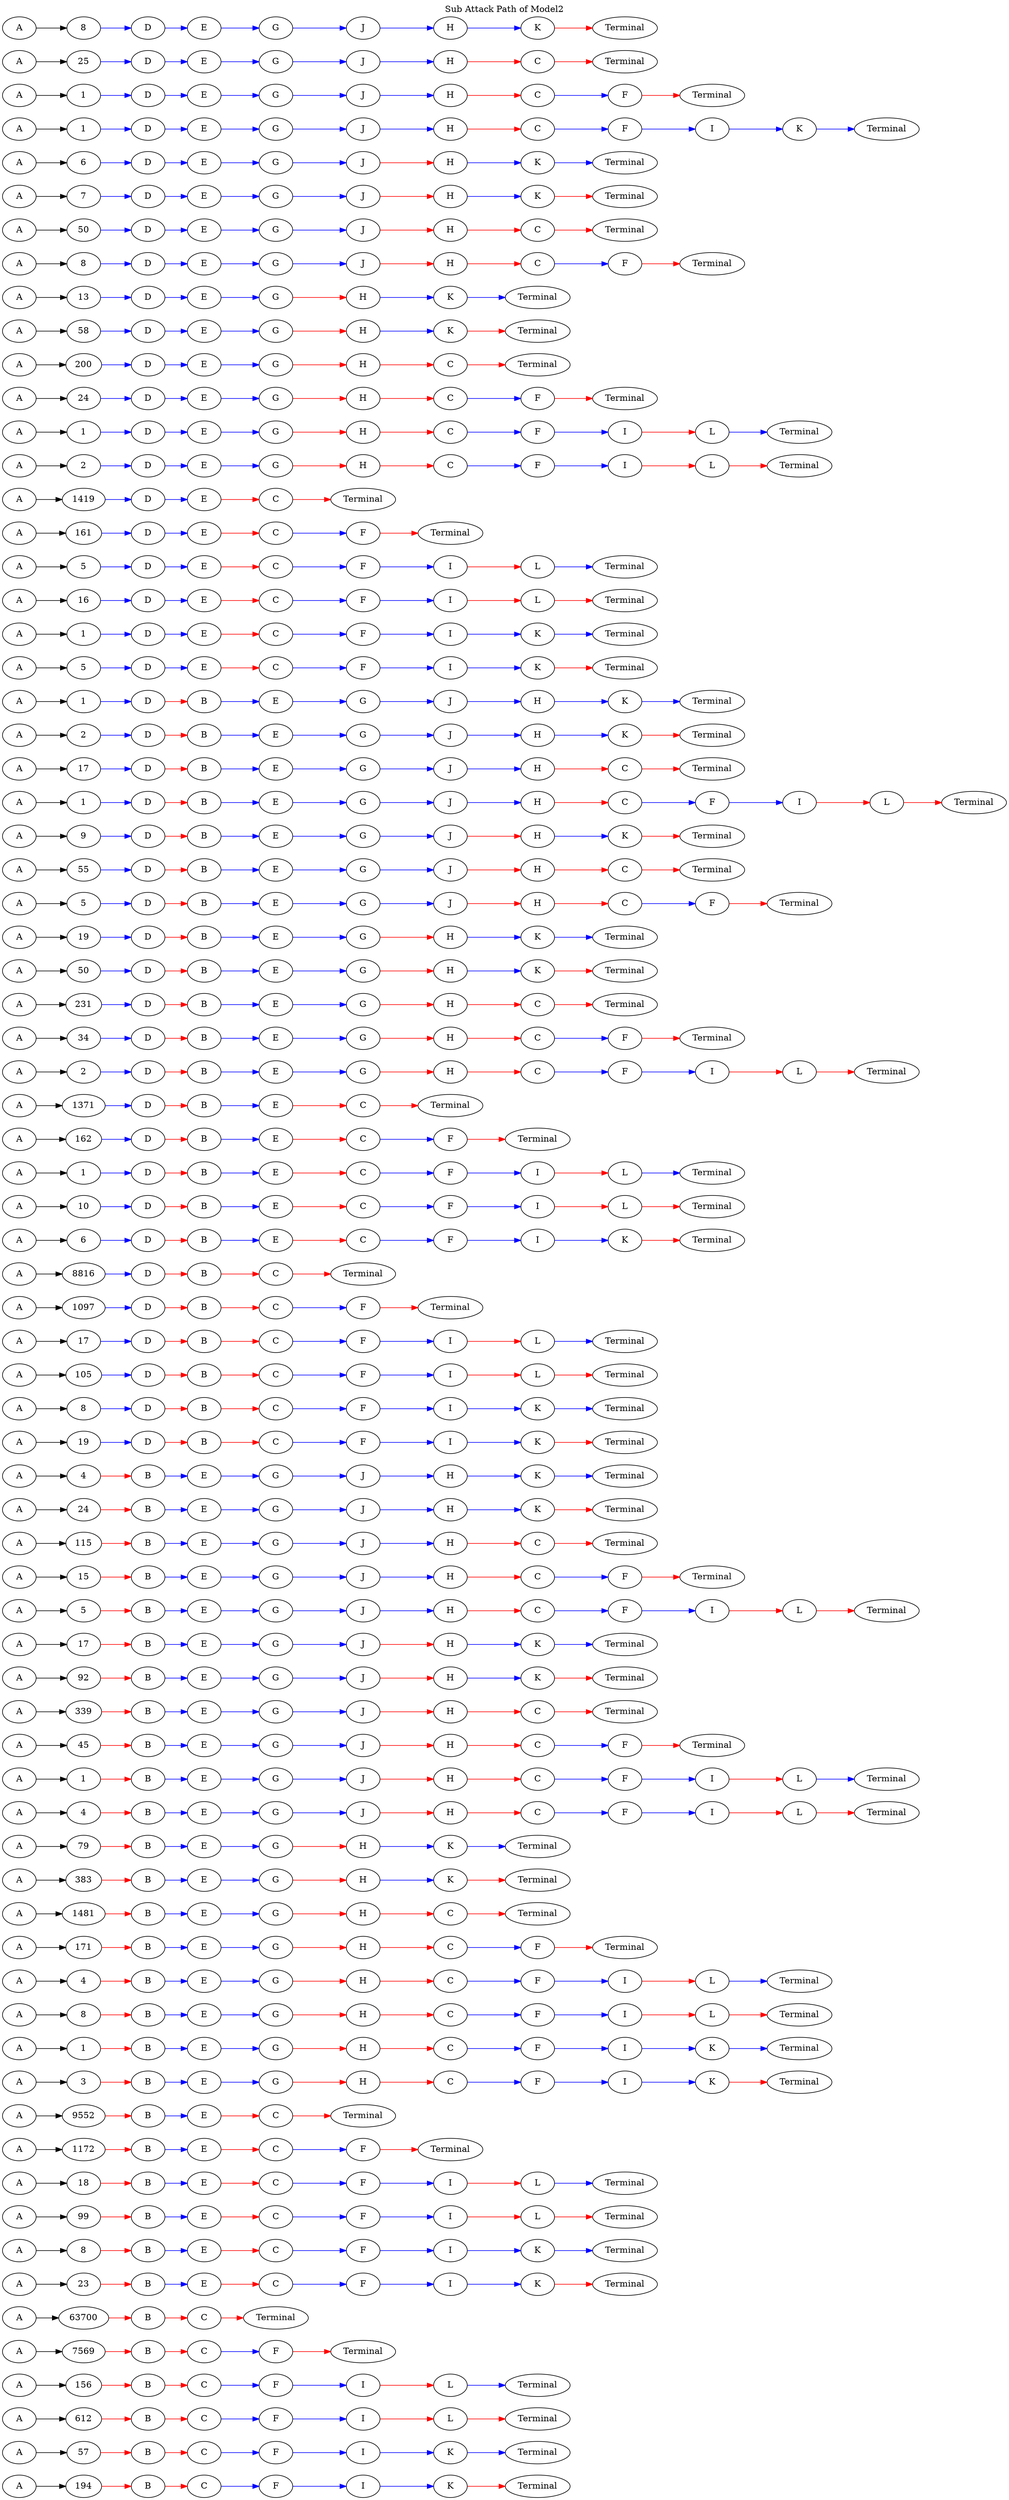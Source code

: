 // Sub Attack Path
digraph SubAttackPathModel {
	graph [label="Sub Attack Path of Model2" labelloc=t rankdir=LR]
	A1 [label=A]
	number_of_attack1 [label=194]
	A1 -> number_of_attack1
	B1 [label=B]
	number_of_attack1 -> B1 [color=red]
	C1 [label=C]
	B1 -> C1 [color=red]
	F1 [label=F]
	C1 -> F1 [color=blue]
	I1 [label=I]
	F1 -> I1 [color=blue]
	K1 [label=K]
	I1 -> K1 [color=blue]
	Terminal1 [label=Terminal]
	K1 -> Terminal1 [color=red]
	A2 [label=A]
	number_of_attack2 [label=57]
	A2 -> number_of_attack2
	B2 [label=B]
	number_of_attack2 -> B2 [color=red]
	C2 [label=C]
	B2 -> C2 [color=red]
	F2 [label=F]
	C2 -> F2 [color=blue]
	I2 [label=I]
	F2 -> I2 [color=blue]
	K2 [label=K]
	I2 -> K2 [color=blue]
	Terminal2 [label=Terminal]
	K2 -> Terminal2 [color=blue]
	A3 [label=A]
	number_of_attack3 [label=612]
	A3 -> number_of_attack3
	B3 [label=B]
	number_of_attack3 -> B3 [color=red]
	C3 [label=C]
	B3 -> C3 [color=red]
	F3 [label=F]
	C3 -> F3 [color=blue]
	I3 [label=I]
	F3 -> I3 [color=blue]
	L3 [label=L]
	I3 -> L3 [color=red]
	Terminal3 [label=Terminal]
	L3 -> Terminal3 [color=red]
	A4 [label=A]
	number_of_attack4 [label=156]
	A4 -> number_of_attack4
	B4 [label=B]
	number_of_attack4 -> B4 [color=red]
	C4 [label=C]
	B4 -> C4 [color=red]
	F4 [label=F]
	C4 -> F4 [color=blue]
	I4 [label=I]
	F4 -> I4 [color=blue]
	L4 [label=L]
	I4 -> L4 [color=red]
	Terminal4 [label=Terminal]
	L4 -> Terminal4 [color=blue]
	A5 [label=A]
	number_of_attack5 [label=7569]
	A5 -> number_of_attack5
	B5 [label=B]
	number_of_attack5 -> B5 [color=red]
	C5 [label=C]
	B5 -> C5 [color=red]
	F5 [label=F]
	C5 -> F5 [color=blue]
	Terminal5 [label=Terminal]
	F5 -> Terminal5 [color=red]
	A6 [label=A]
	number_of_attack6 [label=63700]
	A6 -> number_of_attack6
	B6 [label=B]
	number_of_attack6 -> B6 [color=red]
	C6 [label=C]
	B6 -> C6 [color=red]
	Terminal6 [label=Terminal]
	C6 -> Terminal6 [color=red]
	A7 [label=A]
	number_of_attack7 [label=23]
	A7 -> number_of_attack7
	B7 [label=B]
	number_of_attack7 -> B7 [color=red]
	E7 [label=E]
	B7 -> E7 [color=blue]
	C7 [label=C]
	E7 -> C7 [color=red]
	F7 [label=F]
	C7 -> F7 [color=blue]
	I7 [label=I]
	F7 -> I7 [color=blue]
	K7 [label=K]
	I7 -> K7 [color=blue]
	Terminal7 [label=Terminal]
	K7 -> Terminal7 [color=red]
	A8 [label=A]
	number_of_attack8 [label=8]
	A8 -> number_of_attack8
	B8 [label=B]
	number_of_attack8 -> B8 [color=red]
	E8 [label=E]
	B8 -> E8 [color=blue]
	C8 [label=C]
	E8 -> C8 [color=red]
	F8 [label=F]
	C8 -> F8 [color=blue]
	I8 [label=I]
	F8 -> I8 [color=blue]
	K8 [label=K]
	I8 -> K8 [color=blue]
	Terminal8 [label=Terminal]
	K8 -> Terminal8 [color=blue]
	A9 [label=A]
	number_of_attack9 [label=99]
	A9 -> number_of_attack9
	B9 [label=B]
	number_of_attack9 -> B9 [color=red]
	E9 [label=E]
	B9 -> E9 [color=blue]
	C9 [label=C]
	E9 -> C9 [color=red]
	F9 [label=F]
	C9 -> F9 [color=blue]
	I9 [label=I]
	F9 -> I9 [color=blue]
	L9 [label=L]
	I9 -> L9 [color=red]
	Terminal9 [label=Terminal]
	L9 -> Terminal9 [color=red]
	A10 [label=A]
	number_of_attack10 [label=18]
	A10 -> number_of_attack10
	B10 [label=B]
	number_of_attack10 -> B10 [color=red]
	E10 [label=E]
	B10 -> E10 [color=blue]
	C10 [label=C]
	E10 -> C10 [color=red]
	F10 [label=F]
	C10 -> F10 [color=blue]
	I10 [label=I]
	F10 -> I10 [color=blue]
	L10 [label=L]
	I10 -> L10 [color=red]
	Terminal10 [label=Terminal]
	L10 -> Terminal10 [color=blue]
	A11 [label=A]
	number_of_attack11 [label=1172]
	A11 -> number_of_attack11
	B11 [label=B]
	number_of_attack11 -> B11 [color=red]
	E11 [label=E]
	B11 -> E11 [color=blue]
	C11 [label=C]
	E11 -> C11 [color=red]
	F11 [label=F]
	C11 -> F11 [color=blue]
	Terminal11 [label=Terminal]
	F11 -> Terminal11 [color=red]
	A12 [label=A]
	number_of_attack12 [label=9552]
	A12 -> number_of_attack12
	B12 [label=B]
	number_of_attack12 -> B12 [color=red]
	E12 [label=E]
	B12 -> E12 [color=blue]
	C12 [label=C]
	E12 -> C12 [color=red]
	Terminal12 [label=Terminal]
	C12 -> Terminal12 [color=red]
	A13 [label=A]
	number_of_attack13 [label=3]
	A13 -> number_of_attack13
	B13 [label=B]
	number_of_attack13 -> B13 [color=red]
	E13 [label=E]
	B13 -> E13 [color=blue]
	G13 [label=G]
	E13 -> G13 [color=blue]
	H13 [label=H]
	G13 -> H13 [color=red]
	C13 [label=C]
	H13 -> C13 [color=red]
	F13 [label=F]
	C13 -> F13 [color=blue]
	I13 [label=I]
	F13 -> I13 [color=blue]
	K13 [label=K]
	I13 -> K13 [color=blue]
	Terminal13 [label=Terminal]
	K13 -> Terminal13 [color=red]
	A14 [label=A]
	number_of_attack14 [label=1]
	A14 -> number_of_attack14
	B14 [label=B]
	number_of_attack14 -> B14 [color=red]
	E14 [label=E]
	B14 -> E14 [color=blue]
	G14 [label=G]
	E14 -> G14 [color=blue]
	H14 [label=H]
	G14 -> H14 [color=red]
	C14 [label=C]
	H14 -> C14 [color=red]
	F14 [label=F]
	C14 -> F14 [color=blue]
	I14 [label=I]
	F14 -> I14 [color=blue]
	K14 [label=K]
	I14 -> K14 [color=blue]
	Terminal14 [label=Terminal]
	K14 -> Terminal14 [color=blue]
	A15 [label=A]
	number_of_attack15 [label=8]
	A15 -> number_of_attack15
	B15 [label=B]
	number_of_attack15 -> B15 [color=red]
	E15 [label=E]
	B15 -> E15 [color=blue]
	G15 [label=G]
	E15 -> G15 [color=blue]
	H15 [label=H]
	G15 -> H15 [color=red]
	C15 [label=C]
	H15 -> C15 [color=red]
	F15 [label=F]
	C15 -> F15 [color=blue]
	I15 [label=I]
	F15 -> I15 [color=blue]
	L15 [label=L]
	I15 -> L15 [color=red]
	Terminal15 [label=Terminal]
	L15 -> Terminal15 [color=red]
	A16 [label=A]
	number_of_attack16 [label=4]
	A16 -> number_of_attack16
	B16 [label=B]
	number_of_attack16 -> B16 [color=red]
	E16 [label=E]
	B16 -> E16 [color=blue]
	G16 [label=G]
	E16 -> G16 [color=blue]
	H16 [label=H]
	G16 -> H16 [color=red]
	C16 [label=C]
	H16 -> C16 [color=red]
	F16 [label=F]
	C16 -> F16 [color=blue]
	I16 [label=I]
	F16 -> I16 [color=blue]
	L16 [label=L]
	I16 -> L16 [color=red]
	Terminal16 [label=Terminal]
	L16 -> Terminal16 [color=blue]
	A17 [label=A]
	number_of_attack17 [label=171]
	A17 -> number_of_attack17
	B17 [label=B]
	number_of_attack17 -> B17 [color=red]
	E17 [label=E]
	B17 -> E17 [color=blue]
	G17 [label=G]
	E17 -> G17 [color=blue]
	H17 [label=H]
	G17 -> H17 [color=red]
	C17 [label=C]
	H17 -> C17 [color=red]
	F17 [label=F]
	C17 -> F17 [color=blue]
	Terminal17 [label=Terminal]
	F17 -> Terminal17 [color=red]
	A18 [label=A]
	number_of_attack18 [label=1481]
	A18 -> number_of_attack18
	B18 [label=B]
	number_of_attack18 -> B18 [color=red]
	E18 [label=E]
	B18 -> E18 [color=blue]
	G18 [label=G]
	E18 -> G18 [color=blue]
	H18 [label=H]
	G18 -> H18 [color=red]
	C18 [label=C]
	H18 -> C18 [color=red]
	Terminal18 [label=Terminal]
	C18 -> Terminal18 [color=red]
	A19 [label=A]
	number_of_attack19 [label=383]
	A19 -> number_of_attack19
	B19 [label=B]
	number_of_attack19 -> B19 [color=red]
	E19 [label=E]
	B19 -> E19 [color=blue]
	G19 [label=G]
	E19 -> G19 [color=blue]
	H19 [label=H]
	G19 -> H19 [color=red]
	K19 [label=K]
	H19 -> K19 [color=blue]
	Terminal19 [label=Terminal]
	K19 -> Terminal19 [color=red]
	A20 [label=A]
	number_of_attack20 [label=79]
	A20 -> number_of_attack20
	B20 [label=B]
	number_of_attack20 -> B20 [color=red]
	E20 [label=E]
	B20 -> E20 [color=blue]
	G20 [label=G]
	E20 -> G20 [color=blue]
	H20 [label=H]
	G20 -> H20 [color=red]
	K20 [label=K]
	H20 -> K20 [color=blue]
	Terminal20 [label=Terminal]
	K20 -> Terminal20 [color=blue]
	A21 [label=A]
	number_of_attack21 [label=4]
	A21 -> number_of_attack21
	B21 [label=B]
	number_of_attack21 -> B21 [color=red]
	E21 [label=E]
	B21 -> E21 [color=blue]
	G21 [label=G]
	E21 -> G21 [color=blue]
	J21 [label=J]
	G21 -> J21 [color=blue]
	H21 [label=H]
	J21 -> H21 [color=red]
	C21 [label=C]
	H21 -> C21 [color=red]
	F21 [label=F]
	C21 -> F21 [color=blue]
	I21 [label=I]
	F21 -> I21 [color=blue]
	L21 [label=L]
	I21 -> L21 [color=red]
	Terminal21 [label=Terminal]
	L21 -> Terminal21 [color=red]
	A22 [label=A]
	number_of_attack22 [label=1]
	A22 -> number_of_attack22
	B22 [label=B]
	number_of_attack22 -> B22 [color=red]
	E22 [label=E]
	B22 -> E22 [color=blue]
	G22 [label=G]
	E22 -> G22 [color=blue]
	J22 [label=J]
	G22 -> J22 [color=blue]
	H22 [label=H]
	J22 -> H22 [color=red]
	C22 [label=C]
	H22 -> C22 [color=red]
	F22 [label=F]
	C22 -> F22 [color=blue]
	I22 [label=I]
	F22 -> I22 [color=blue]
	L22 [label=L]
	I22 -> L22 [color=red]
	Terminal22 [label=Terminal]
	L22 -> Terminal22 [color=blue]
	A23 [label=A]
	number_of_attack23 [label=45]
	A23 -> number_of_attack23
	B23 [label=B]
	number_of_attack23 -> B23 [color=red]
	E23 [label=E]
	B23 -> E23 [color=blue]
	G23 [label=G]
	E23 -> G23 [color=blue]
	J23 [label=J]
	G23 -> J23 [color=blue]
	H23 [label=H]
	J23 -> H23 [color=red]
	C23 [label=C]
	H23 -> C23 [color=red]
	F23 [label=F]
	C23 -> F23 [color=blue]
	Terminal23 [label=Terminal]
	F23 -> Terminal23 [color=red]
	A24 [label=A]
	number_of_attack24 [label=339]
	A24 -> number_of_attack24
	B24 [label=B]
	number_of_attack24 -> B24 [color=red]
	E24 [label=E]
	B24 -> E24 [color=blue]
	G24 [label=G]
	E24 -> G24 [color=blue]
	J24 [label=J]
	G24 -> J24 [color=blue]
	H24 [label=H]
	J24 -> H24 [color=red]
	C24 [label=C]
	H24 -> C24 [color=red]
	Terminal24 [label=Terminal]
	C24 -> Terminal24 [color=red]
	A25 [label=A]
	number_of_attack25 [label=92]
	A25 -> number_of_attack25
	B25 [label=B]
	number_of_attack25 -> B25 [color=red]
	E25 [label=E]
	B25 -> E25 [color=blue]
	G25 [label=G]
	E25 -> G25 [color=blue]
	J25 [label=J]
	G25 -> J25 [color=blue]
	H25 [label=H]
	J25 -> H25 [color=red]
	K25 [label=K]
	H25 -> K25 [color=blue]
	Terminal25 [label=Terminal]
	K25 -> Terminal25 [color=red]
	A26 [label=A]
	number_of_attack26 [label=17]
	A26 -> number_of_attack26
	B26 [label=B]
	number_of_attack26 -> B26 [color=red]
	E26 [label=E]
	B26 -> E26 [color=blue]
	G26 [label=G]
	E26 -> G26 [color=blue]
	J26 [label=J]
	G26 -> J26 [color=blue]
	H26 [label=H]
	J26 -> H26 [color=red]
	K26 [label=K]
	H26 -> K26 [color=blue]
	Terminal26 [label=Terminal]
	K26 -> Terminal26 [color=blue]
	A27 [label=A]
	number_of_attack27 [label=5]
	A27 -> number_of_attack27
	B27 [label=B]
	number_of_attack27 -> B27 [color=red]
	E27 [label=E]
	B27 -> E27 [color=blue]
	G27 [label=G]
	E27 -> G27 [color=blue]
	J27 [label=J]
	G27 -> J27 [color=blue]
	H27 [label=H]
	J27 -> H27 [color=blue]
	C27 [label=C]
	H27 -> C27 [color=red]
	F27 [label=F]
	C27 -> F27 [color=blue]
	I27 [label=I]
	F27 -> I27 [color=blue]
	L27 [label=L]
	I27 -> L27 [color=red]
	Terminal27 [label=Terminal]
	L27 -> Terminal27 [color=red]
	A28 [label=A]
	number_of_attack28 [label=15]
	A28 -> number_of_attack28
	B28 [label=B]
	number_of_attack28 -> B28 [color=red]
	E28 [label=E]
	B28 -> E28 [color=blue]
	G28 [label=G]
	E28 -> G28 [color=blue]
	J28 [label=J]
	G28 -> J28 [color=blue]
	H28 [label=H]
	J28 -> H28 [color=blue]
	C28 [label=C]
	H28 -> C28 [color=red]
	F28 [label=F]
	C28 -> F28 [color=blue]
	Terminal28 [label=Terminal]
	F28 -> Terminal28 [color=red]
	A29 [label=A]
	number_of_attack29 [label=115]
	A29 -> number_of_attack29
	B29 [label=B]
	number_of_attack29 -> B29 [color=red]
	E29 [label=E]
	B29 -> E29 [color=blue]
	G29 [label=G]
	E29 -> G29 [color=blue]
	J29 [label=J]
	G29 -> J29 [color=blue]
	H29 [label=H]
	J29 -> H29 [color=blue]
	C29 [label=C]
	H29 -> C29 [color=red]
	Terminal29 [label=Terminal]
	C29 -> Terminal29 [color=red]
	A30 [label=A]
	number_of_attack30 [label=24]
	A30 -> number_of_attack30
	B30 [label=B]
	number_of_attack30 -> B30 [color=red]
	E30 [label=E]
	B30 -> E30 [color=blue]
	G30 [label=G]
	E30 -> G30 [color=blue]
	J30 [label=J]
	G30 -> J30 [color=blue]
	H30 [label=H]
	J30 -> H30 [color=blue]
	K30 [label=K]
	H30 -> K30 [color=blue]
	Terminal30 [label=Terminal]
	K30 -> Terminal30 [color=red]
	A31 [label=A]
	number_of_attack31 [label=4]
	A31 -> number_of_attack31
	B31 [label=B]
	number_of_attack31 -> B31 [color=red]
	E31 [label=E]
	B31 -> E31 [color=blue]
	G31 [label=G]
	E31 -> G31 [color=blue]
	J31 [label=J]
	G31 -> J31 [color=blue]
	H31 [label=H]
	J31 -> H31 [color=blue]
	K31 [label=K]
	H31 -> K31 [color=blue]
	Terminal31 [label=Terminal]
	K31 -> Terminal31 [color=blue]
	A32 [label=A]
	number_of_attack32 [label=19]
	A32 -> number_of_attack32
	D32 [label=D]
	number_of_attack32 -> D32 [color=blue]
	B32 [label=B]
	D32 -> B32 [color=red]
	C32 [label=C]
	B32 -> C32 [color=red]
	F32 [label=F]
	C32 -> F32 [color=blue]
	I32 [label=I]
	F32 -> I32 [color=blue]
	K32 [label=K]
	I32 -> K32 [color=blue]
	Terminal32 [label=Terminal]
	K32 -> Terminal32 [color=red]
	A33 [label=A]
	number_of_attack33 [label=8]
	A33 -> number_of_attack33
	D33 [label=D]
	number_of_attack33 -> D33 [color=blue]
	B33 [label=B]
	D33 -> B33 [color=red]
	C33 [label=C]
	B33 -> C33 [color=red]
	F33 [label=F]
	C33 -> F33 [color=blue]
	I33 [label=I]
	F33 -> I33 [color=blue]
	K33 [label=K]
	I33 -> K33 [color=blue]
	Terminal33 [label=Terminal]
	K33 -> Terminal33 [color=blue]
	A34 [label=A]
	number_of_attack34 [label=105]
	A34 -> number_of_attack34
	D34 [label=D]
	number_of_attack34 -> D34 [color=blue]
	B34 [label=B]
	D34 -> B34 [color=red]
	C34 [label=C]
	B34 -> C34 [color=red]
	F34 [label=F]
	C34 -> F34 [color=blue]
	I34 [label=I]
	F34 -> I34 [color=blue]
	L34 [label=L]
	I34 -> L34 [color=red]
	Terminal34 [label=Terminal]
	L34 -> Terminal34 [color=red]
	A35 [label=A]
	number_of_attack35 [label=17]
	A35 -> number_of_attack35
	D35 [label=D]
	number_of_attack35 -> D35 [color=blue]
	B35 [label=B]
	D35 -> B35 [color=red]
	C35 [label=C]
	B35 -> C35 [color=red]
	F35 [label=F]
	C35 -> F35 [color=blue]
	I35 [label=I]
	F35 -> I35 [color=blue]
	L35 [label=L]
	I35 -> L35 [color=red]
	Terminal35 [label=Terminal]
	L35 -> Terminal35 [color=blue]
	A36 [label=A]
	number_of_attack36 [label=1097]
	A36 -> number_of_attack36
	D36 [label=D]
	number_of_attack36 -> D36 [color=blue]
	B36 [label=B]
	D36 -> B36 [color=red]
	C36 [label=C]
	B36 -> C36 [color=red]
	F36 [label=F]
	C36 -> F36 [color=blue]
	Terminal36 [label=Terminal]
	F36 -> Terminal36 [color=red]
	A37 [label=A]
	number_of_attack37 [label=8816]
	A37 -> number_of_attack37
	D37 [label=D]
	number_of_attack37 -> D37 [color=blue]
	B37 [label=B]
	D37 -> B37 [color=red]
	C37 [label=C]
	B37 -> C37 [color=red]
	Terminal37 [label=Terminal]
	C37 -> Terminal37 [color=red]
	A38 [label=A]
	number_of_attack38 [label=6]
	A38 -> number_of_attack38
	D38 [label=D]
	number_of_attack38 -> D38 [color=blue]
	B38 [label=B]
	D38 -> B38 [color=red]
	E38 [label=E]
	B38 -> E38 [color=blue]
	C38 [label=C]
	E38 -> C38 [color=red]
	F38 [label=F]
	C38 -> F38 [color=blue]
	I38 [label=I]
	F38 -> I38 [color=blue]
	K38 [label=K]
	I38 -> K38 [color=blue]
	Terminal38 [label=Terminal]
	K38 -> Terminal38 [color=red]
	A39 [label=A]
	number_of_attack39 [label=10]
	A39 -> number_of_attack39
	D39 [label=D]
	number_of_attack39 -> D39 [color=blue]
	B39 [label=B]
	D39 -> B39 [color=red]
	E39 [label=E]
	B39 -> E39 [color=blue]
	C39 [label=C]
	E39 -> C39 [color=red]
	F39 [label=F]
	C39 -> F39 [color=blue]
	I39 [label=I]
	F39 -> I39 [color=blue]
	L39 [label=L]
	I39 -> L39 [color=red]
	Terminal39 [label=Terminal]
	L39 -> Terminal39 [color=red]
	A40 [label=A]
	number_of_attack40 [label=1]
	A40 -> number_of_attack40
	D40 [label=D]
	number_of_attack40 -> D40 [color=blue]
	B40 [label=B]
	D40 -> B40 [color=red]
	E40 [label=E]
	B40 -> E40 [color=blue]
	C40 [label=C]
	E40 -> C40 [color=red]
	F40 [label=F]
	C40 -> F40 [color=blue]
	I40 [label=I]
	F40 -> I40 [color=blue]
	L40 [label=L]
	I40 -> L40 [color=red]
	Terminal40 [label=Terminal]
	L40 -> Terminal40 [color=blue]
	A41 [label=A]
	number_of_attack41 [label=162]
	A41 -> number_of_attack41
	D41 [label=D]
	number_of_attack41 -> D41 [color=blue]
	B41 [label=B]
	D41 -> B41 [color=red]
	E41 [label=E]
	B41 -> E41 [color=blue]
	C41 [label=C]
	E41 -> C41 [color=red]
	F41 [label=F]
	C41 -> F41 [color=blue]
	Terminal41 [label=Terminal]
	F41 -> Terminal41 [color=red]
	A42 [label=A]
	number_of_attack42 [label=1371]
	A42 -> number_of_attack42
	D42 [label=D]
	number_of_attack42 -> D42 [color=blue]
	B42 [label=B]
	D42 -> B42 [color=red]
	E42 [label=E]
	B42 -> E42 [color=blue]
	C42 [label=C]
	E42 -> C42 [color=red]
	Terminal42 [label=Terminal]
	C42 -> Terminal42 [color=red]
	A43 [label=A]
	number_of_attack43 [label=2]
	A43 -> number_of_attack43
	D43 [label=D]
	number_of_attack43 -> D43 [color=blue]
	B43 [label=B]
	D43 -> B43 [color=red]
	E43 [label=E]
	B43 -> E43 [color=blue]
	G43 [label=G]
	E43 -> G43 [color=blue]
	H43 [label=H]
	G43 -> H43 [color=red]
	C43 [label=C]
	H43 -> C43 [color=red]
	F43 [label=F]
	C43 -> F43 [color=blue]
	I43 [label=I]
	F43 -> I43 [color=blue]
	L43 [label=L]
	I43 -> L43 [color=red]
	Terminal43 [label=Terminal]
	L43 -> Terminal43 [color=red]
	A44 [label=A]
	number_of_attack44 [label=34]
	A44 -> number_of_attack44
	D44 [label=D]
	number_of_attack44 -> D44 [color=blue]
	B44 [label=B]
	D44 -> B44 [color=red]
	E44 [label=E]
	B44 -> E44 [color=blue]
	G44 [label=G]
	E44 -> G44 [color=blue]
	H44 [label=H]
	G44 -> H44 [color=red]
	C44 [label=C]
	H44 -> C44 [color=red]
	F44 [label=F]
	C44 -> F44 [color=blue]
	Terminal44 [label=Terminal]
	F44 -> Terminal44 [color=red]
	A45 [label=A]
	number_of_attack45 [label=231]
	A45 -> number_of_attack45
	D45 [label=D]
	number_of_attack45 -> D45 [color=blue]
	B45 [label=B]
	D45 -> B45 [color=red]
	E45 [label=E]
	B45 -> E45 [color=blue]
	G45 [label=G]
	E45 -> G45 [color=blue]
	H45 [label=H]
	G45 -> H45 [color=red]
	C45 [label=C]
	H45 -> C45 [color=red]
	Terminal45 [label=Terminal]
	C45 -> Terminal45 [color=red]
	A46 [label=A]
	number_of_attack46 [label=50]
	A46 -> number_of_attack46
	D46 [label=D]
	number_of_attack46 -> D46 [color=blue]
	B46 [label=B]
	D46 -> B46 [color=red]
	E46 [label=E]
	B46 -> E46 [color=blue]
	G46 [label=G]
	E46 -> G46 [color=blue]
	H46 [label=H]
	G46 -> H46 [color=red]
	K46 [label=K]
	H46 -> K46 [color=blue]
	Terminal46 [label=Terminal]
	K46 -> Terminal46 [color=red]
	A47 [label=A]
	number_of_attack47 [label=19]
	A47 -> number_of_attack47
	D47 [label=D]
	number_of_attack47 -> D47 [color=blue]
	B47 [label=B]
	D47 -> B47 [color=red]
	E47 [label=E]
	B47 -> E47 [color=blue]
	G47 [label=G]
	E47 -> G47 [color=blue]
	H47 [label=H]
	G47 -> H47 [color=red]
	K47 [label=K]
	H47 -> K47 [color=blue]
	Terminal47 [label=Terminal]
	K47 -> Terminal47 [color=blue]
	A48 [label=A]
	number_of_attack48 [label=5]
	A48 -> number_of_attack48
	D48 [label=D]
	number_of_attack48 -> D48 [color=blue]
	B48 [label=B]
	D48 -> B48 [color=red]
	E48 [label=E]
	B48 -> E48 [color=blue]
	G48 [label=G]
	E48 -> G48 [color=blue]
	J48 [label=J]
	G48 -> J48 [color=blue]
	H48 [label=H]
	J48 -> H48 [color=red]
	C48 [label=C]
	H48 -> C48 [color=red]
	F48 [label=F]
	C48 -> F48 [color=blue]
	Terminal48 [label=Terminal]
	F48 -> Terminal48 [color=red]
	A49 [label=A]
	number_of_attack49 [label=55]
	A49 -> number_of_attack49
	D49 [label=D]
	number_of_attack49 -> D49 [color=blue]
	B49 [label=B]
	D49 -> B49 [color=red]
	E49 [label=E]
	B49 -> E49 [color=blue]
	G49 [label=G]
	E49 -> G49 [color=blue]
	J49 [label=J]
	G49 -> J49 [color=blue]
	H49 [label=H]
	J49 -> H49 [color=red]
	C49 [label=C]
	H49 -> C49 [color=red]
	Terminal49 [label=Terminal]
	C49 -> Terminal49 [color=red]
	A50 [label=A]
	number_of_attack50 [label=9]
	A50 -> number_of_attack50
	D50 [label=D]
	number_of_attack50 -> D50 [color=blue]
	B50 [label=B]
	D50 -> B50 [color=red]
	E50 [label=E]
	B50 -> E50 [color=blue]
	G50 [label=G]
	E50 -> G50 [color=blue]
	J50 [label=J]
	G50 -> J50 [color=blue]
	H50 [label=H]
	J50 -> H50 [color=red]
	K50 [label=K]
	H50 -> K50 [color=blue]
	Terminal50 [label=Terminal]
	K50 -> Terminal50 [color=red]
	A51 [label=A]
	number_of_attack51 [label=1]
	A51 -> number_of_attack51
	D51 [label=D]
	number_of_attack51 -> D51 [color=blue]
	B51 [label=B]
	D51 -> B51 [color=red]
	E51 [label=E]
	B51 -> E51 [color=blue]
	G51 [label=G]
	E51 -> G51 [color=blue]
	J51 [label=J]
	G51 -> J51 [color=blue]
	H51 [label=H]
	J51 -> H51 [color=blue]
	C51 [label=C]
	H51 -> C51 [color=red]
	F51 [label=F]
	C51 -> F51 [color=blue]
	I51 [label=I]
	F51 -> I51 [color=blue]
	L51 [label=L]
	I51 -> L51 [color=red]
	Terminal51 [label=Terminal]
	L51 -> Terminal51 [color=red]
	A52 [label=A]
	number_of_attack52 [label=17]
	A52 -> number_of_attack52
	D52 [label=D]
	number_of_attack52 -> D52 [color=blue]
	B52 [label=B]
	D52 -> B52 [color=red]
	E52 [label=E]
	B52 -> E52 [color=blue]
	G52 [label=G]
	E52 -> G52 [color=blue]
	J52 [label=J]
	G52 -> J52 [color=blue]
	H52 [label=H]
	J52 -> H52 [color=blue]
	C52 [label=C]
	H52 -> C52 [color=red]
	Terminal52 [label=Terminal]
	C52 -> Terminal52 [color=red]
	A53 [label=A]
	number_of_attack53 [label=2]
	A53 -> number_of_attack53
	D53 [label=D]
	number_of_attack53 -> D53 [color=blue]
	B53 [label=B]
	D53 -> B53 [color=red]
	E53 [label=E]
	B53 -> E53 [color=blue]
	G53 [label=G]
	E53 -> G53 [color=blue]
	J53 [label=J]
	G53 -> J53 [color=blue]
	H53 [label=H]
	J53 -> H53 [color=blue]
	K53 [label=K]
	H53 -> K53 [color=blue]
	Terminal53 [label=Terminal]
	K53 -> Terminal53 [color=red]
	A54 [label=A]
	number_of_attack54 [label=1]
	A54 -> number_of_attack54
	D54 [label=D]
	number_of_attack54 -> D54 [color=blue]
	B54 [label=B]
	D54 -> B54 [color=red]
	E54 [label=E]
	B54 -> E54 [color=blue]
	G54 [label=G]
	E54 -> G54 [color=blue]
	J54 [label=J]
	G54 -> J54 [color=blue]
	H54 [label=H]
	J54 -> H54 [color=blue]
	K54 [label=K]
	H54 -> K54 [color=blue]
	Terminal54 [label=Terminal]
	K54 -> Terminal54 [color=blue]
	A55 [label=A]
	number_of_attack55 [label=5]
	A55 -> number_of_attack55
	D55 [label=D]
	number_of_attack55 -> D55 [color=blue]
	E55 [label=E]
	D55 -> E55 [color=blue]
	C55 [label=C]
	E55 -> C55 [color=red]
	F55 [label=F]
	C55 -> F55 [color=blue]
	I55 [label=I]
	F55 -> I55 [color=blue]
	K55 [label=K]
	I55 -> K55 [color=blue]
	Terminal55 [label=Terminal]
	K55 -> Terminal55 [color=red]
	A56 [label=A]
	number_of_attack56 [label=1]
	A56 -> number_of_attack56
	D56 [label=D]
	number_of_attack56 -> D56 [color=blue]
	E56 [label=E]
	D56 -> E56 [color=blue]
	C56 [label=C]
	E56 -> C56 [color=red]
	F56 [label=F]
	C56 -> F56 [color=blue]
	I56 [label=I]
	F56 -> I56 [color=blue]
	K56 [label=K]
	I56 -> K56 [color=blue]
	Terminal56 [label=Terminal]
	K56 -> Terminal56 [color=blue]
	A57 [label=A]
	number_of_attack57 [label=16]
	A57 -> number_of_attack57
	D57 [label=D]
	number_of_attack57 -> D57 [color=blue]
	E57 [label=E]
	D57 -> E57 [color=blue]
	C57 [label=C]
	E57 -> C57 [color=red]
	F57 [label=F]
	C57 -> F57 [color=blue]
	I57 [label=I]
	F57 -> I57 [color=blue]
	L57 [label=L]
	I57 -> L57 [color=red]
	Terminal57 [label=Terminal]
	L57 -> Terminal57 [color=red]
	A58 [label=A]
	number_of_attack58 [label=5]
	A58 -> number_of_attack58
	D58 [label=D]
	number_of_attack58 -> D58 [color=blue]
	E58 [label=E]
	D58 -> E58 [color=blue]
	C58 [label=C]
	E58 -> C58 [color=red]
	F58 [label=F]
	C58 -> F58 [color=blue]
	I58 [label=I]
	F58 -> I58 [color=blue]
	L58 [label=L]
	I58 -> L58 [color=red]
	Terminal58 [label=Terminal]
	L58 -> Terminal58 [color=blue]
	A59 [label=A]
	number_of_attack59 [label=161]
	A59 -> number_of_attack59
	D59 [label=D]
	number_of_attack59 -> D59 [color=blue]
	E59 [label=E]
	D59 -> E59 [color=blue]
	C59 [label=C]
	E59 -> C59 [color=red]
	F59 [label=F]
	C59 -> F59 [color=blue]
	Terminal59 [label=Terminal]
	F59 -> Terminal59 [color=red]
	A60 [label=A]
	number_of_attack60 [label=1419]
	A60 -> number_of_attack60
	D60 [label=D]
	number_of_attack60 -> D60 [color=blue]
	E60 [label=E]
	D60 -> E60 [color=blue]
	C60 [label=C]
	E60 -> C60 [color=red]
	Terminal60 [label=Terminal]
	C60 -> Terminal60 [color=red]
	A61 [label=A]
	number_of_attack61 [label=2]
	A61 -> number_of_attack61
	D61 [label=D]
	number_of_attack61 -> D61 [color=blue]
	E61 [label=E]
	D61 -> E61 [color=blue]
	G61 [label=G]
	E61 -> G61 [color=blue]
	H61 [label=H]
	G61 -> H61 [color=red]
	C61 [label=C]
	H61 -> C61 [color=red]
	F61 [label=F]
	C61 -> F61 [color=blue]
	I61 [label=I]
	F61 -> I61 [color=blue]
	L61 [label=L]
	I61 -> L61 [color=red]
	Terminal61 [label=Terminal]
	L61 -> Terminal61 [color=red]
	A62 [label=A]
	number_of_attack62 [label=1]
	A62 -> number_of_attack62
	D62 [label=D]
	number_of_attack62 -> D62 [color=blue]
	E62 [label=E]
	D62 -> E62 [color=blue]
	G62 [label=G]
	E62 -> G62 [color=blue]
	H62 [label=H]
	G62 -> H62 [color=red]
	C62 [label=C]
	H62 -> C62 [color=red]
	F62 [label=F]
	C62 -> F62 [color=blue]
	I62 [label=I]
	F62 -> I62 [color=blue]
	L62 [label=L]
	I62 -> L62 [color=red]
	Terminal62 [label=Terminal]
	L62 -> Terminal62 [color=blue]
	A63 [label=A]
	number_of_attack63 [label=24]
	A63 -> number_of_attack63
	D63 [label=D]
	number_of_attack63 -> D63 [color=blue]
	E63 [label=E]
	D63 -> E63 [color=blue]
	G63 [label=G]
	E63 -> G63 [color=blue]
	H63 [label=H]
	G63 -> H63 [color=red]
	C63 [label=C]
	H63 -> C63 [color=red]
	F63 [label=F]
	C63 -> F63 [color=blue]
	Terminal63 [label=Terminal]
	F63 -> Terminal63 [color=red]
	A64 [label=A]
	number_of_attack64 [label=200]
	A64 -> number_of_attack64
	D64 [label=D]
	number_of_attack64 -> D64 [color=blue]
	E64 [label=E]
	D64 -> E64 [color=blue]
	G64 [label=G]
	E64 -> G64 [color=blue]
	H64 [label=H]
	G64 -> H64 [color=red]
	C64 [label=C]
	H64 -> C64 [color=red]
	Terminal64 [label=Terminal]
	C64 -> Terminal64 [color=red]
	A65 [label=A]
	number_of_attack65 [label=58]
	A65 -> number_of_attack65
	D65 [label=D]
	number_of_attack65 -> D65 [color=blue]
	E65 [label=E]
	D65 -> E65 [color=blue]
	G65 [label=G]
	E65 -> G65 [color=blue]
	H65 [label=H]
	G65 -> H65 [color=red]
	K65 [label=K]
	H65 -> K65 [color=blue]
	Terminal65 [label=Terminal]
	K65 -> Terminal65 [color=red]
	A66 [label=A]
	number_of_attack66 [label=13]
	A66 -> number_of_attack66
	D66 [label=D]
	number_of_attack66 -> D66 [color=blue]
	E66 [label=E]
	D66 -> E66 [color=blue]
	G66 [label=G]
	E66 -> G66 [color=blue]
	H66 [label=H]
	G66 -> H66 [color=red]
	K66 [label=K]
	H66 -> K66 [color=blue]
	Terminal66 [label=Terminal]
	K66 -> Terminal66 [color=blue]
	A67 [label=A]
	number_of_attack67 [label=8]
	A67 -> number_of_attack67
	D67 [label=D]
	number_of_attack67 -> D67 [color=blue]
	E67 [label=E]
	D67 -> E67 [color=blue]
	G67 [label=G]
	E67 -> G67 [color=blue]
	J67 [label=J]
	G67 -> J67 [color=blue]
	H67 [label=H]
	J67 -> H67 [color=red]
	C67 [label=C]
	H67 -> C67 [color=red]
	F67 [label=F]
	C67 -> F67 [color=blue]
	Terminal67 [label=Terminal]
	F67 -> Terminal67 [color=red]
	A68 [label=A]
	number_of_attack68 [label=50]
	A68 -> number_of_attack68
	D68 [label=D]
	number_of_attack68 -> D68 [color=blue]
	E68 [label=E]
	D68 -> E68 [color=blue]
	G68 [label=G]
	E68 -> G68 [color=blue]
	J68 [label=J]
	G68 -> J68 [color=blue]
	H68 [label=H]
	J68 -> H68 [color=red]
	C68 [label=C]
	H68 -> C68 [color=red]
	Terminal68 [label=Terminal]
	C68 -> Terminal68 [color=red]
	A69 [label=A]
	number_of_attack69 [label=7]
	A69 -> number_of_attack69
	D69 [label=D]
	number_of_attack69 -> D69 [color=blue]
	E69 [label=E]
	D69 -> E69 [color=blue]
	G69 [label=G]
	E69 -> G69 [color=blue]
	J69 [label=J]
	G69 -> J69 [color=blue]
	H69 [label=H]
	J69 -> H69 [color=red]
	K69 [label=K]
	H69 -> K69 [color=blue]
	Terminal69 [label=Terminal]
	K69 -> Terminal69 [color=red]
	A70 [label=A]
	number_of_attack70 [label=6]
	A70 -> number_of_attack70
	D70 [label=D]
	number_of_attack70 -> D70 [color=blue]
	E70 [label=E]
	D70 -> E70 [color=blue]
	G70 [label=G]
	E70 -> G70 [color=blue]
	J70 [label=J]
	G70 -> J70 [color=blue]
	H70 [label=H]
	J70 -> H70 [color=red]
	K70 [label=K]
	H70 -> K70 [color=blue]
	Terminal70 [label=Terminal]
	K70 -> Terminal70 [color=blue]
	A71 [label=A]
	number_of_attack71 [label=1]
	A71 -> number_of_attack71
	D71 [label=D]
	number_of_attack71 -> D71 [color=blue]
	E71 [label=E]
	D71 -> E71 [color=blue]
	G71 [label=G]
	E71 -> G71 [color=blue]
	J71 [label=J]
	G71 -> J71 [color=blue]
	H71 [label=H]
	J71 -> H71 [color=blue]
	C71 [label=C]
	H71 -> C71 [color=red]
	F71 [label=F]
	C71 -> F71 [color=blue]
	I71 [label=I]
	F71 -> I71 [color=blue]
	K71 [label=K]
	I71 -> K71 [color=blue]
	Terminal71 [label=Terminal]
	K71 -> Terminal71 [color=blue]
	A72 [label=A]
	number_of_attack72 [label=1]
	A72 -> number_of_attack72
	D72 [label=D]
	number_of_attack72 -> D72 [color=blue]
	E72 [label=E]
	D72 -> E72 [color=blue]
	G72 [label=G]
	E72 -> G72 [color=blue]
	J72 [label=J]
	G72 -> J72 [color=blue]
	H72 [label=H]
	J72 -> H72 [color=blue]
	C72 [label=C]
	H72 -> C72 [color=red]
	F72 [label=F]
	C72 -> F72 [color=blue]
	Terminal72 [label=Terminal]
	F72 -> Terminal72 [color=red]
	A73 [label=A]
	number_of_attack73 [label=25]
	A73 -> number_of_attack73
	D73 [label=D]
	number_of_attack73 -> D73 [color=blue]
	E73 [label=E]
	D73 -> E73 [color=blue]
	G73 [label=G]
	E73 -> G73 [color=blue]
	J73 [label=J]
	G73 -> J73 [color=blue]
	H73 [label=H]
	J73 -> H73 [color=blue]
	C73 [label=C]
	H73 -> C73 [color=red]
	Terminal73 [label=Terminal]
	C73 -> Terminal73 [color=red]
	A74 [label=A]
	number_of_attack74 [label=8]
	A74 -> number_of_attack74
	D74 [label=D]
	number_of_attack74 -> D74 [color=blue]
	E74 [label=E]
	D74 -> E74 [color=blue]
	G74 [label=G]
	E74 -> G74 [color=blue]
	J74 [label=J]
	G74 -> J74 [color=blue]
	H74 [label=H]
	J74 -> H74 [color=blue]
	K74 [label=K]
	H74 -> K74 [color=blue]
	Terminal74 [label=Terminal]
	K74 -> Terminal74 [color=red]
}
